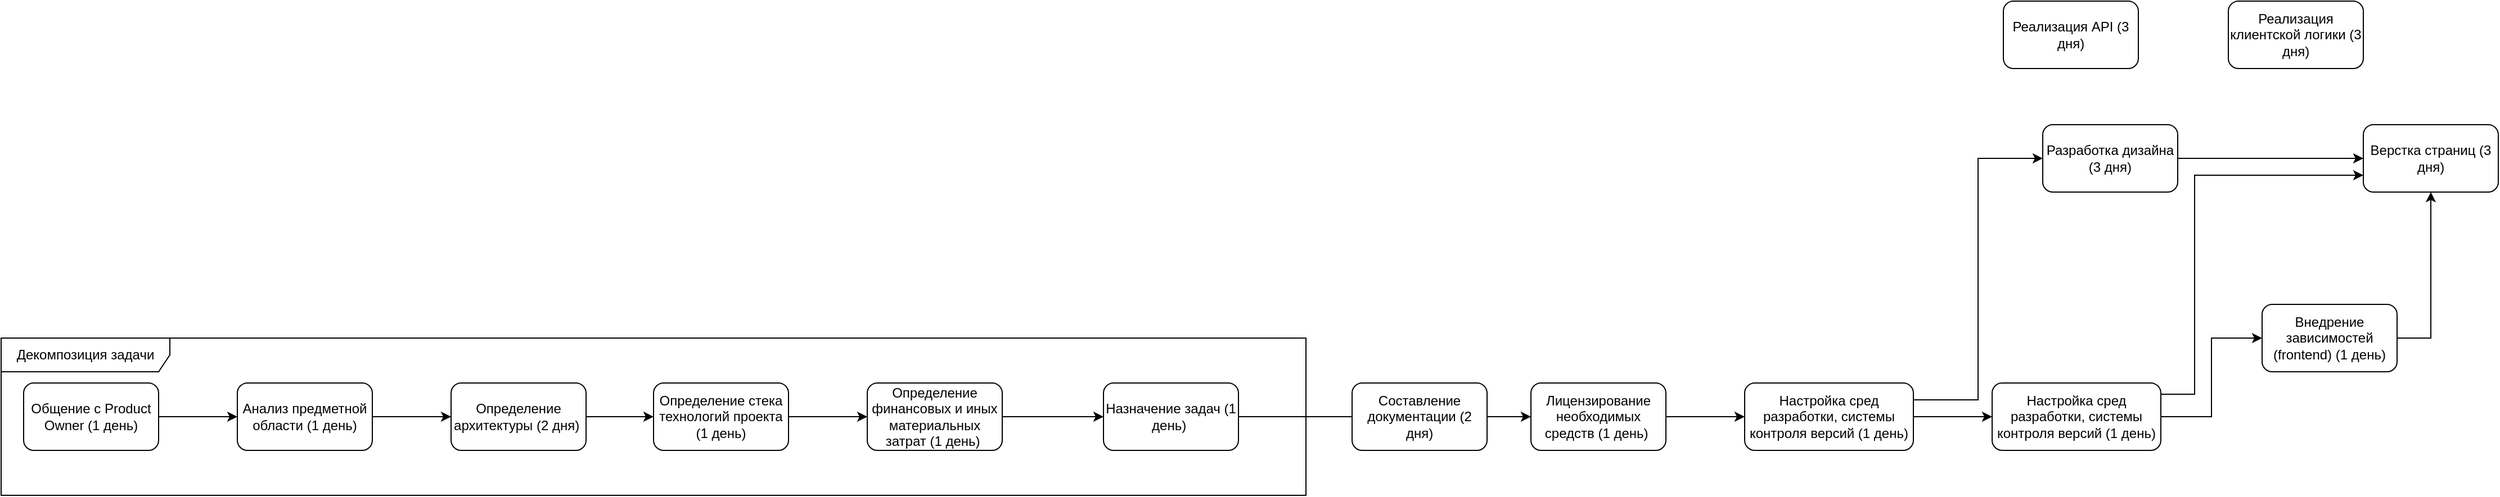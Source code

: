 <mxfile version="20.5.1" type="github">
  <diagram id="G0ImZ3TkjKc3nKQnFde2" name="Страница 1">
    <mxGraphModel dx="1016" dy="567" grid="1" gridSize="10" guides="1" tooltips="1" connect="1" arrows="1" fold="1" page="1" pageScale="1" pageWidth="827" pageHeight="1169" math="0" shadow="0">
      <root>
        <mxCell id="0" />
        <mxCell id="1" parent="0" />
        <mxCell id="lcK1XKiAMXI63a-Bte1b-5" style="edgeStyle=orthogonalEdgeStyle;rounded=0;orthogonalLoop=1;jettySize=auto;html=1;exitX=1;exitY=0.5;exitDx=0;exitDy=0;" edge="1" parent="1" source="lcK1XKiAMXI63a-Bte1b-1" target="lcK1XKiAMXI63a-Bte1b-4">
          <mxGeometry relative="1" as="geometry" />
        </mxCell>
        <mxCell id="lcK1XKiAMXI63a-Bte1b-1" value="Общение с Product Owner (1 день)" style="rounded=1;whiteSpace=wrap;html=1;" vertex="1" parent="1">
          <mxGeometry x="60" y="390" width="120" height="60" as="geometry" />
        </mxCell>
        <mxCell id="lcK1XKiAMXI63a-Bte1b-9" style="edgeStyle=orthogonalEdgeStyle;rounded=0;orthogonalLoop=1;jettySize=auto;html=1;exitX=1;exitY=0.5;exitDx=0;exitDy=0;" edge="1" parent="1" source="lcK1XKiAMXI63a-Bte1b-4" target="lcK1XKiAMXI63a-Bte1b-8">
          <mxGeometry relative="1" as="geometry" />
        </mxCell>
        <mxCell id="lcK1XKiAMXI63a-Bte1b-4" value="Анализ предметной области (1 день)" style="rounded=1;whiteSpace=wrap;html=1;" vertex="1" parent="1">
          <mxGeometry x="250" y="390" width="120" height="60" as="geometry" />
        </mxCell>
        <mxCell id="lcK1XKiAMXI63a-Bte1b-11" style="edgeStyle=orthogonalEdgeStyle;rounded=0;orthogonalLoop=1;jettySize=auto;html=1;exitX=1;exitY=0.5;exitDx=0;exitDy=0;" edge="1" parent="1" source="lcK1XKiAMXI63a-Bte1b-8" target="lcK1XKiAMXI63a-Bte1b-10">
          <mxGeometry relative="1" as="geometry" />
        </mxCell>
        <mxCell id="lcK1XKiAMXI63a-Bte1b-8" value="Определение архитектуры (2 дня)&amp;nbsp;" style="rounded=1;whiteSpace=wrap;html=1;" vertex="1" parent="1">
          <mxGeometry x="440" y="390" width="120" height="60" as="geometry" />
        </mxCell>
        <mxCell id="lcK1XKiAMXI63a-Bte1b-13" style="edgeStyle=orthogonalEdgeStyle;rounded=0;orthogonalLoop=1;jettySize=auto;html=1;exitX=1;exitY=0.5;exitDx=0;exitDy=0;" edge="1" parent="1" source="lcK1XKiAMXI63a-Bte1b-10" target="lcK1XKiAMXI63a-Bte1b-12">
          <mxGeometry relative="1" as="geometry" />
        </mxCell>
        <mxCell id="lcK1XKiAMXI63a-Bte1b-10" value="Определение стека технологий проекта (1 день)" style="rounded=1;whiteSpace=wrap;html=1;" vertex="1" parent="1">
          <mxGeometry x="620" y="390" width="120" height="60" as="geometry" />
        </mxCell>
        <mxCell id="lcK1XKiAMXI63a-Bte1b-15" style="edgeStyle=orthogonalEdgeStyle;rounded=0;orthogonalLoop=1;jettySize=auto;html=1;exitX=1;exitY=0.5;exitDx=0;exitDy=0;" edge="1" parent="1" source="lcK1XKiAMXI63a-Bte1b-12" target="lcK1XKiAMXI63a-Bte1b-14">
          <mxGeometry relative="1" as="geometry" />
        </mxCell>
        <mxCell id="lcK1XKiAMXI63a-Bte1b-12" value="Определение финансовых и иных материальных затрат (1 день)&amp;nbsp;" style="rounded=1;whiteSpace=wrap;html=1;" vertex="1" parent="1">
          <mxGeometry x="810" y="390" width="120" height="60" as="geometry" />
        </mxCell>
        <mxCell id="lcK1XKiAMXI63a-Bte1b-18" style="edgeStyle=orthogonalEdgeStyle;rounded=0;orthogonalLoop=1;jettySize=auto;html=1;exitX=1;exitY=0.5;exitDx=0;exitDy=0;" edge="1" parent="1" source="lcK1XKiAMXI63a-Bte1b-14">
          <mxGeometry relative="1" as="geometry">
            <mxPoint x="1250" y="420" as="targetPoint" />
          </mxGeometry>
        </mxCell>
        <mxCell id="lcK1XKiAMXI63a-Bte1b-14" value="Назначение задач (1 день)&amp;nbsp;" style="rounded=1;whiteSpace=wrap;html=1;" vertex="1" parent="1">
          <mxGeometry x="1020" y="390" width="120" height="60" as="geometry" />
        </mxCell>
        <mxCell id="lcK1XKiAMXI63a-Bte1b-16" value="Декомпозиция задачи" style="shape=umlFrame;whiteSpace=wrap;html=1;width=150;height=30;" vertex="1" parent="1">
          <mxGeometry x="40" y="350" width="1160" height="140" as="geometry" />
        </mxCell>
        <mxCell id="lcK1XKiAMXI63a-Bte1b-20" style="edgeStyle=orthogonalEdgeStyle;rounded=0;orthogonalLoop=1;jettySize=auto;html=1;exitX=1;exitY=0.5;exitDx=0;exitDy=0;" edge="1" parent="1" source="lcK1XKiAMXI63a-Bte1b-17" target="lcK1XKiAMXI63a-Bte1b-19">
          <mxGeometry relative="1" as="geometry" />
        </mxCell>
        <mxCell id="lcK1XKiAMXI63a-Bte1b-17" value="Лицензирование необходимых средств (1 день)&amp;nbsp;" style="rounded=1;whiteSpace=wrap;html=1;" vertex="1" parent="1">
          <mxGeometry x="1400" y="390" width="120" height="60" as="geometry" />
        </mxCell>
        <mxCell id="lcK1XKiAMXI63a-Bte1b-25" style="edgeStyle=orthogonalEdgeStyle;rounded=0;orthogonalLoop=1;jettySize=auto;html=1;exitX=1;exitY=0.5;exitDx=0;exitDy=0;" edge="1" parent="1" source="lcK1XKiAMXI63a-Bte1b-19" target="lcK1XKiAMXI63a-Bte1b-24">
          <mxGeometry relative="1" as="geometry" />
        </mxCell>
        <mxCell id="lcK1XKiAMXI63a-Bte1b-38" style="edgeStyle=orthogonalEdgeStyle;rounded=0;orthogonalLoop=1;jettySize=auto;html=1;exitX=1;exitY=0.25;exitDx=0;exitDy=0;entryX=0;entryY=0.5;entryDx=0;entryDy=0;" edge="1" parent="1" source="lcK1XKiAMXI63a-Bte1b-19" target="lcK1XKiAMXI63a-Bte1b-22">
          <mxGeometry relative="1" as="geometry" />
        </mxCell>
        <mxCell id="lcK1XKiAMXI63a-Bte1b-19" value="Настройка сред разработки, системы контроля версий (1 день)" style="rounded=1;whiteSpace=wrap;html=1;" vertex="1" parent="1">
          <mxGeometry x="1590" y="390" width="150" height="60" as="geometry" />
        </mxCell>
        <mxCell id="lcK1XKiAMXI63a-Bte1b-39" style="edgeStyle=orthogonalEdgeStyle;rounded=0;orthogonalLoop=1;jettySize=auto;html=1;exitX=1;exitY=0.5;exitDx=0;exitDy=0;" edge="1" parent="1" source="lcK1XKiAMXI63a-Bte1b-22" target="lcK1XKiAMXI63a-Bte1b-26">
          <mxGeometry relative="1" as="geometry" />
        </mxCell>
        <mxCell id="lcK1XKiAMXI63a-Bte1b-22" value="Разработка дизайна (3 дня)" style="rounded=1;whiteSpace=wrap;html=1;" vertex="1" parent="1">
          <mxGeometry x="1855" y="160" width="120" height="60" as="geometry" />
        </mxCell>
        <mxCell id="lcK1XKiAMXI63a-Bte1b-40" style="edgeStyle=orthogonalEdgeStyle;rounded=0;orthogonalLoop=1;jettySize=auto;html=1;exitX=1;exitY=0.5;exitDx=0;exitDy=0;entryX=0;entryY=0.75;entryDx=0;entryDy=0;" edge="1" parent="1" source="lcK1XKiAMXI63a-Bte1b-24" target="lcK1XKiAMXI63a-Bte1b-26">
          <mxGeometry relative="1" as="geometry">
            <Array as="points">
              <mxPoint x="1960" y="400" />
              <mxPoint x="1990" y="400" />
              <mxPoint x="1990" y="205" />
            </Array>
          </mxGeometry>
        </mxCell>
        <mxCell id="lcK1XKiAMXI63a-Bte1b-41" style="edgeStyle=orthogonalEdgeStyle;rounded=0;orthogonalLoop=1;jettySize=auto;html=1;exitX=1;exitY=0.5;exitDx=0;exitDy=0;entryX=0;entryY=0.5;entryDx=0;entryDy=0;" edge="1" parent="1" source="lcK1XKiAMXI63a-Bte1b-24" target="lcK1XKiAMXI63a-Bte1b-29">
          <mxGeometry relative="1" as="geometry" />
        </mxCell>
        <mxCell id="lcK1XKiAMXI63a-Bte1b-24" value="Настройка сред разработки, системы контроля версий (1 день)" style="rounded=1;whiteSpace=wrap;html=1;" vertex="1" parent="1">
          <mxGeometry x="1810" y="390" width="150" height="60" as="geometry" />
        </mxCell>
        <mxCell id="lcK1XKiAMXI63a-Bte1b-26" value="Верстка страниц (3 дня)" style="rounded=1;whiteSpace=wrap;html=1;" vertex="1" parent="1">
          <mxGeometry x="2140" y="160" width="120" height="60" as="geometry" />
        </mxCell>
        <mxCell id="lcK1XKiAMXI63a-Bte1b-42" style="edgeStyle=orthogonalEdgeStyle;rounded=0;orthogonalLoop=1;jettySize=auto;html=1;exitX=1;exitY=0.5;exitDx=0;exitDy=0;entryX=0.5;entryY=1;entryDx=0;entryDy=0;" edge="1" parent="1" source="lcK1XKiAMXI63a-Bte1b-29" target="lcK1XKiAMXI63a-Bte1b-26">
          <mxGeometry relative="1" as="geometry" />
        </mxCell>
        <mxCell id="lcK1XKiAMXI63a-Bte1b-29" value="Внедрение зависимостей (frontend) (1 день)" style="rounded=1;whiteSpace=wrap;html=1;" vertex="1" parent="1">
          <mxGeometry x="2050" y="320" width="120" height="60" as="geometry" />
        </mxCell>
        <mxCell id="lcK1XKiAMXI63a-Bte1b-32" value="Реализация API (3 дня)" style="rounded=1;whiteSpace=wrap;html=1;" vertex="1" parent="1">
          <mxGeometry x="1820" y="50" width="120" height="60" as="geometry" />
        </mxCell>
        <mxCell id="lcK1XKiAMXI63a-Bte1b-34" value="Реализация клиентской логики (3 дня)" style="rounded=1;whiteSpace=wrap;html=1;" vertex="1" parent="1">
          <mxGeometry x="2020" y="50" width="120" height="60" as="geometry" />
        </mxCell>
        <mxCell id="lcK1XKiAMXI63a-Bte1b-37" style="edgeStyle=orthogonalEdgeStyle;rounded=0;orthogonalLoop=1;jettySize=auto;html=1;exitX=1;exitY=0.5;exitDx=0;exitDy=0;entryX=0;entryY=0.5;entryDx=0;entryDy=0;" edge="1" parent="1" source="lcK1XKiAMXI63a-Bte1b-36" target="lcK1XKiAMXI63a-Bte1b-17">
          <mxGeometry relative="1" as="geometry" />
        </mxCell>
        <mxCell id="lcK1XKiAMXI63a-Bte1b-36" value="Составление документации (2 дня)" style="rounded=1;whiteSpace=wrap;html=1;" vertex="1" parent="1">
          <mxGeometry x="1241" y="390" width="120" height="60" as="geometry" />
        </mxCell>
      </root>
    </mxGraphModel>
  </diagram>
</mxfile>
